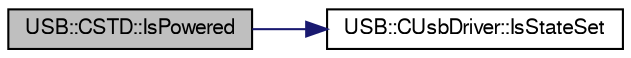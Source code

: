 digraph G
{
  bgcolor="transparent";
  edge [fontname="FreeSans",fontsize=10,labelfontname="FreeSans",labelfontsize=10];
  node [fontname="FreeSans",fontsize=10,shape=record];
  rankdir=LR;
  Node1 [label="USB::CSTD::IsPowered",height=0.2,width=0.4,color="black", fillcolor="grey75", style="filled" fontcolor="black"];
  Node1 -> Node2 [color="midnightblue",fontsize=10,style="solid",fontname="FreeSans"];
  Node2 [label="USB::CUsbDriver::IsStateSet",height=0.2,width=0.4,color="black",URL="$class_u_s_b_1_1_c_usb_driver.html#ba060d49b6d1b7150245405dec92a2e2",tooltip="Poll the status of flags in dStatus register."];
}

